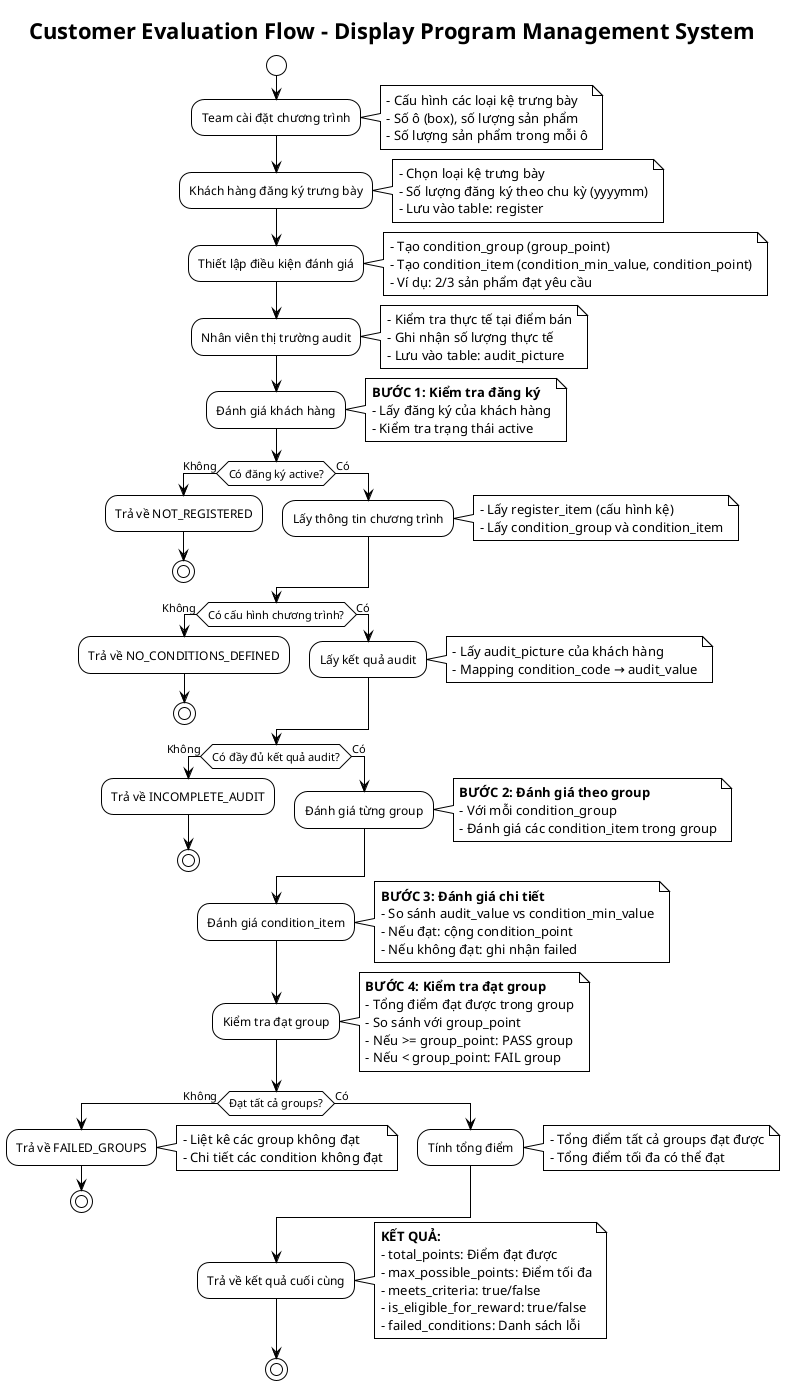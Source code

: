 @startuml
!theme plain
title Customer Evaluation Flow - Display Program Management System

start

:Team cài đặt chương trình;
note right
  - Cấu hình các loại kệ trưng bày
  - Số ô (box), số lượng sản phẩm
  - Số lượng sản phẩm trong mỗi ô
end note

:Khách hàng đăng ký trưng bày;
note right
  - Chọn loại kệ trưng bày
  - Số lượng đăng ký theo chu kỳ (yyyymm)
  - Lưu vào table: register
end note

:Thiết lập điều kiện đánh giá;
note right
  - Tạo condition_group (group_point)
  - Tạo condition_item (condition_min_value, condition_point)
  - Ví dụ: 2/3 sản phẩm đạt yêu cầu
end note

:Nhân viên thị trường audit;
note right
  - Kiểm tra thực tế tại điểm bán
  - Ghi nhận số lượng thực tế
  - Lưu vào table: audit_picture
end note

:Đánh giá khách hàng;
note right
  **BƯỚC 1: Kiểm tra đăng ký**
  - Lấy đăng ký của khách hàng
  - Kiểm tra trạng thái active
end note

if (Có đăng ký active?) then (Không)
  :Trả về NOT_REGISTERED;
  stop
else (Có)
  :Lấy thông tin chương trình;
  note right
    - Lấy register_item (cấu hình kệ)
    - Lấy condition_group và condition_item
  end note
endif

if (Có cấu hình chương trình?) then (Không)
  :Trả về NO_CONDITIONS_DEFINED;
  stop
else (Có)
  :Lấy kết quả audit;
  note right
    - Lấy audit_picture của khách hàng
    - Mapping condition_code → audit_value
  end note
endif

if (Có đầy đủ kết quả audit?) then (Không)
  :Trả về INCOMPLETE_AUDIT;
  stop
else (Có)
  :Đánh giá từng group;
  note right
    **BƯỚC 2: Đánh giá theo group**
    - Với mỗi condition_group
    - Đánh giá các condition_item trong group
  end note
endif

:Đánh giá condition_item;
note right
  **BƯỚC 3: Đánh giá chi tiết**
  - So sánh audit_value vs condition_min_value
  - Nếu đạt: cộng condition_point
  - Nếu không đạt: ghi nhận failed
end note

:Kiểm tra đạt group;
note right
  **BƯỚC 4: Kiểm tra đạt group**
  - Tổng điểm đạt được trong group
  - So sánh với group_point
  - Nếu >= group_point: PASS group
  - Nếu < group_point: FAIL group
end note

if (Đạt tất cả groups?) then (Không)
  :Trả về FAILED_GROUPS;
  note right
    - Liệt kê các group không đạt
    - Chi tiết các condition không đạt
  end note
  stop
else (Có)
  :Tính tổng điểm;
  note right
    - Tổng điểm tất cả groups đạt được
    - Tổng điểm tối đa có thể đạt
  end note
endif

:Trả về kết quả cuối cùng;
note right
  **KẾT QUẢ:**
  - total_points: Điểm đạt được
  - max_possible_points: Điểm tối đa
  - meets_criteria: true/false
  - is_eligible_for_reward: true/false
  - failed_conditions: Danh sách lỗi
end note

stop

@enduml
